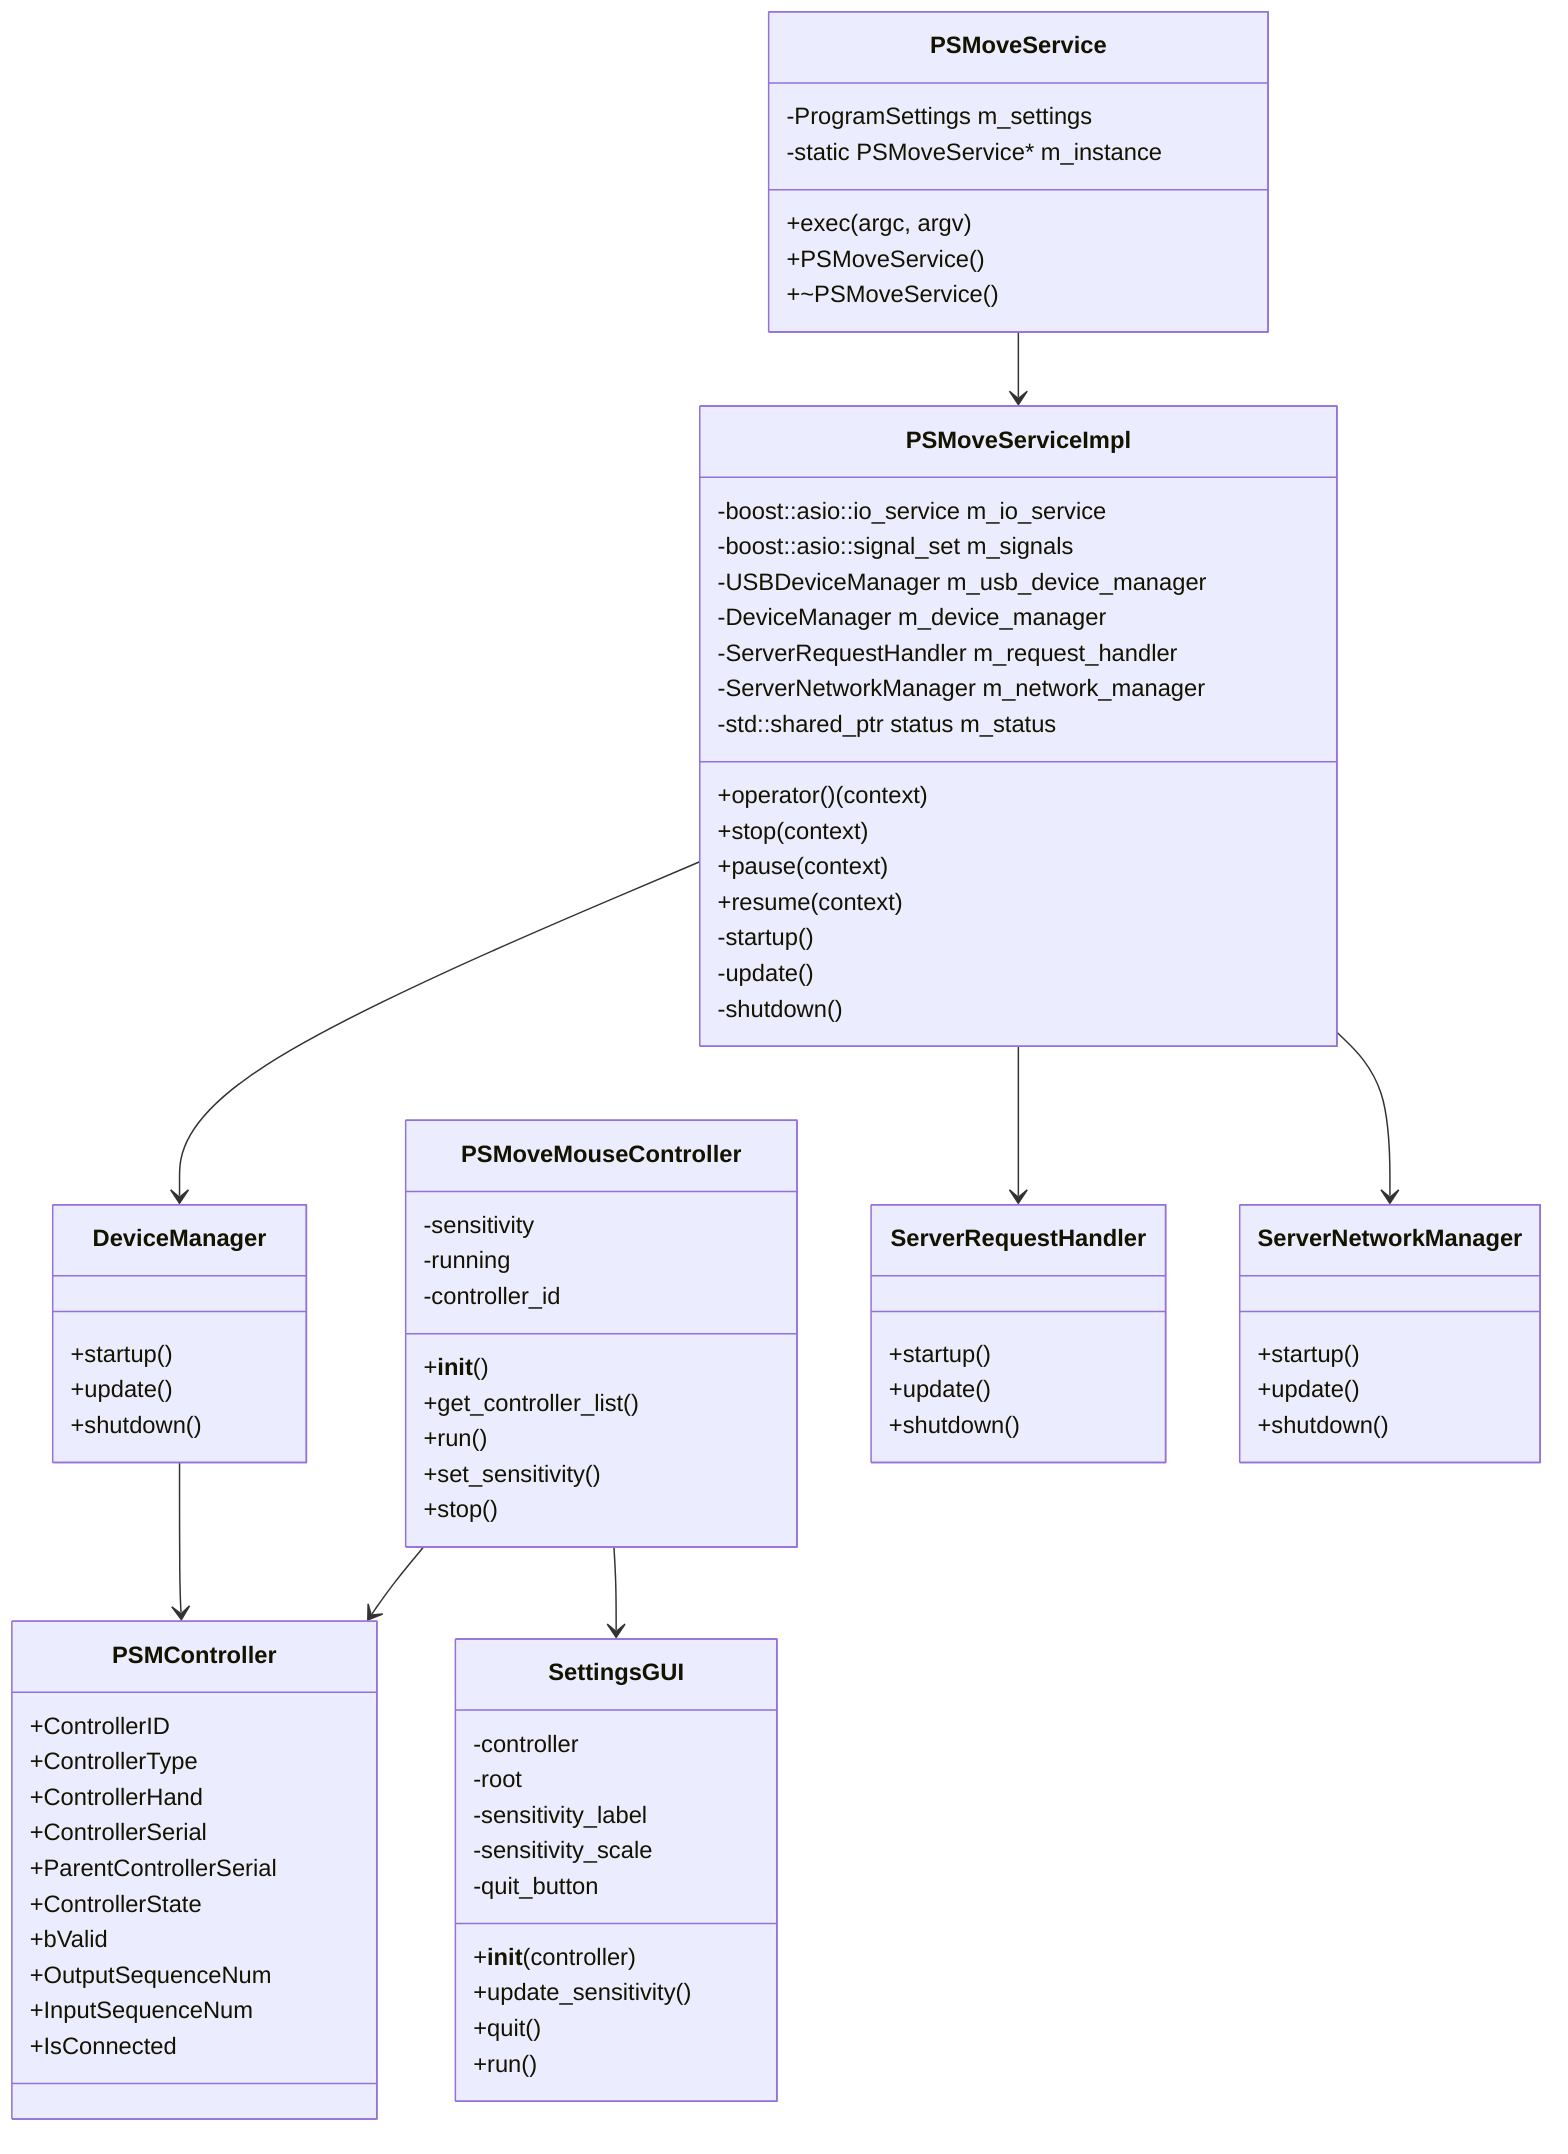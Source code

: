 classDiagram
    class PSMoveService {
        -ProgramSettings m_settings
        -static PSMoveService* m_instance
        +exec(argc, argv)
        +PSMoveService()
        +~PSMoveService()
    }

    class PSMoveServiceImpl {
        -boost::asio::io_service m_io_service
        -boost::asio::signal_set m_signals
        -USBDeviceManager m_usb_device_manager
        -DeviceManager m_device_manager
        -ServerRequestHandler m_request_handler
        -ServerNetworkManager m_network_manager
        -std::shared_ptr status m_status
        +operator()(context)
        +stop(context)
        +pause(context)
        +resume(context)
        -startup()
        -update()
        -shutdown()
    }

    class PSMController {
        +ControllerID
        +ControllerType
        +ControllerHand
        +ControllerSerial
        +ParentControllerSerial
        +ControllerState
        +bValid
        +OutputSequenceNum
        +InputSequenceNum
        +IsConnected
    }

    class PSMoveMouseController {
        -sensitivity
        -running
        -controller_id
        +__init__()
        +get_controller_list()
        +run()
        +set_sensitivity()
        +stop()
    }

    class SettingsGUI {
        -controller
        -root
        -sensitivity_label
        -sensitivity_scale
        -quit_button
        +__init__(controller)
        +update_sensitivity()
        +quit()
        +run()
    }

    class DeviceManager {
        +startup()
        +update()
        +shutdown()
    }

    class ServerRequestHandler {
        +startup()
        +update()
        +shutdown()
    }

    class ServerNetworkManager {
        +startup()
        +update()
        +shutdown()
    }

    PSMoveService --> PSMoveServiceImpl
    PSMoveServiceImpl --> DeviceManager
    PSMoveServiceImpl --> ServerRequestHandler
    PSMoveServiceImpl --> ServerNetworkManager
    PSMoveMouseController --> PSMController
    PSMoveMouseController --> SettingsGUI
    DeviceManager --> PSMController